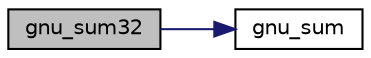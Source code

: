 digraph "gnu_sum32"
{
  edge [fontname="Helvetica",fontsize="10",labelfontname="Helvetica",labelfontsize="10"];
  node [fontname="Helvetica",fontsize="10",shape=record];
  rankdir="LR";
  Node1 [label="gnu_sum32",height=0.2,width=0.4,color="black", fillcolor="grey75", style="filled", fontcolor="black"];
  Node1 -> Node2 [color="midnightblue",fontsize="10",style="solid"];
  Node2 [label="gnu_sum",height=0.2,width=0.4,color="black", fillcolor="white", style="filled",URL="$df/d57/hash-test-suite_8cc.html#aaa2b6cb610fd97901f69f713d1e34238"];
}
